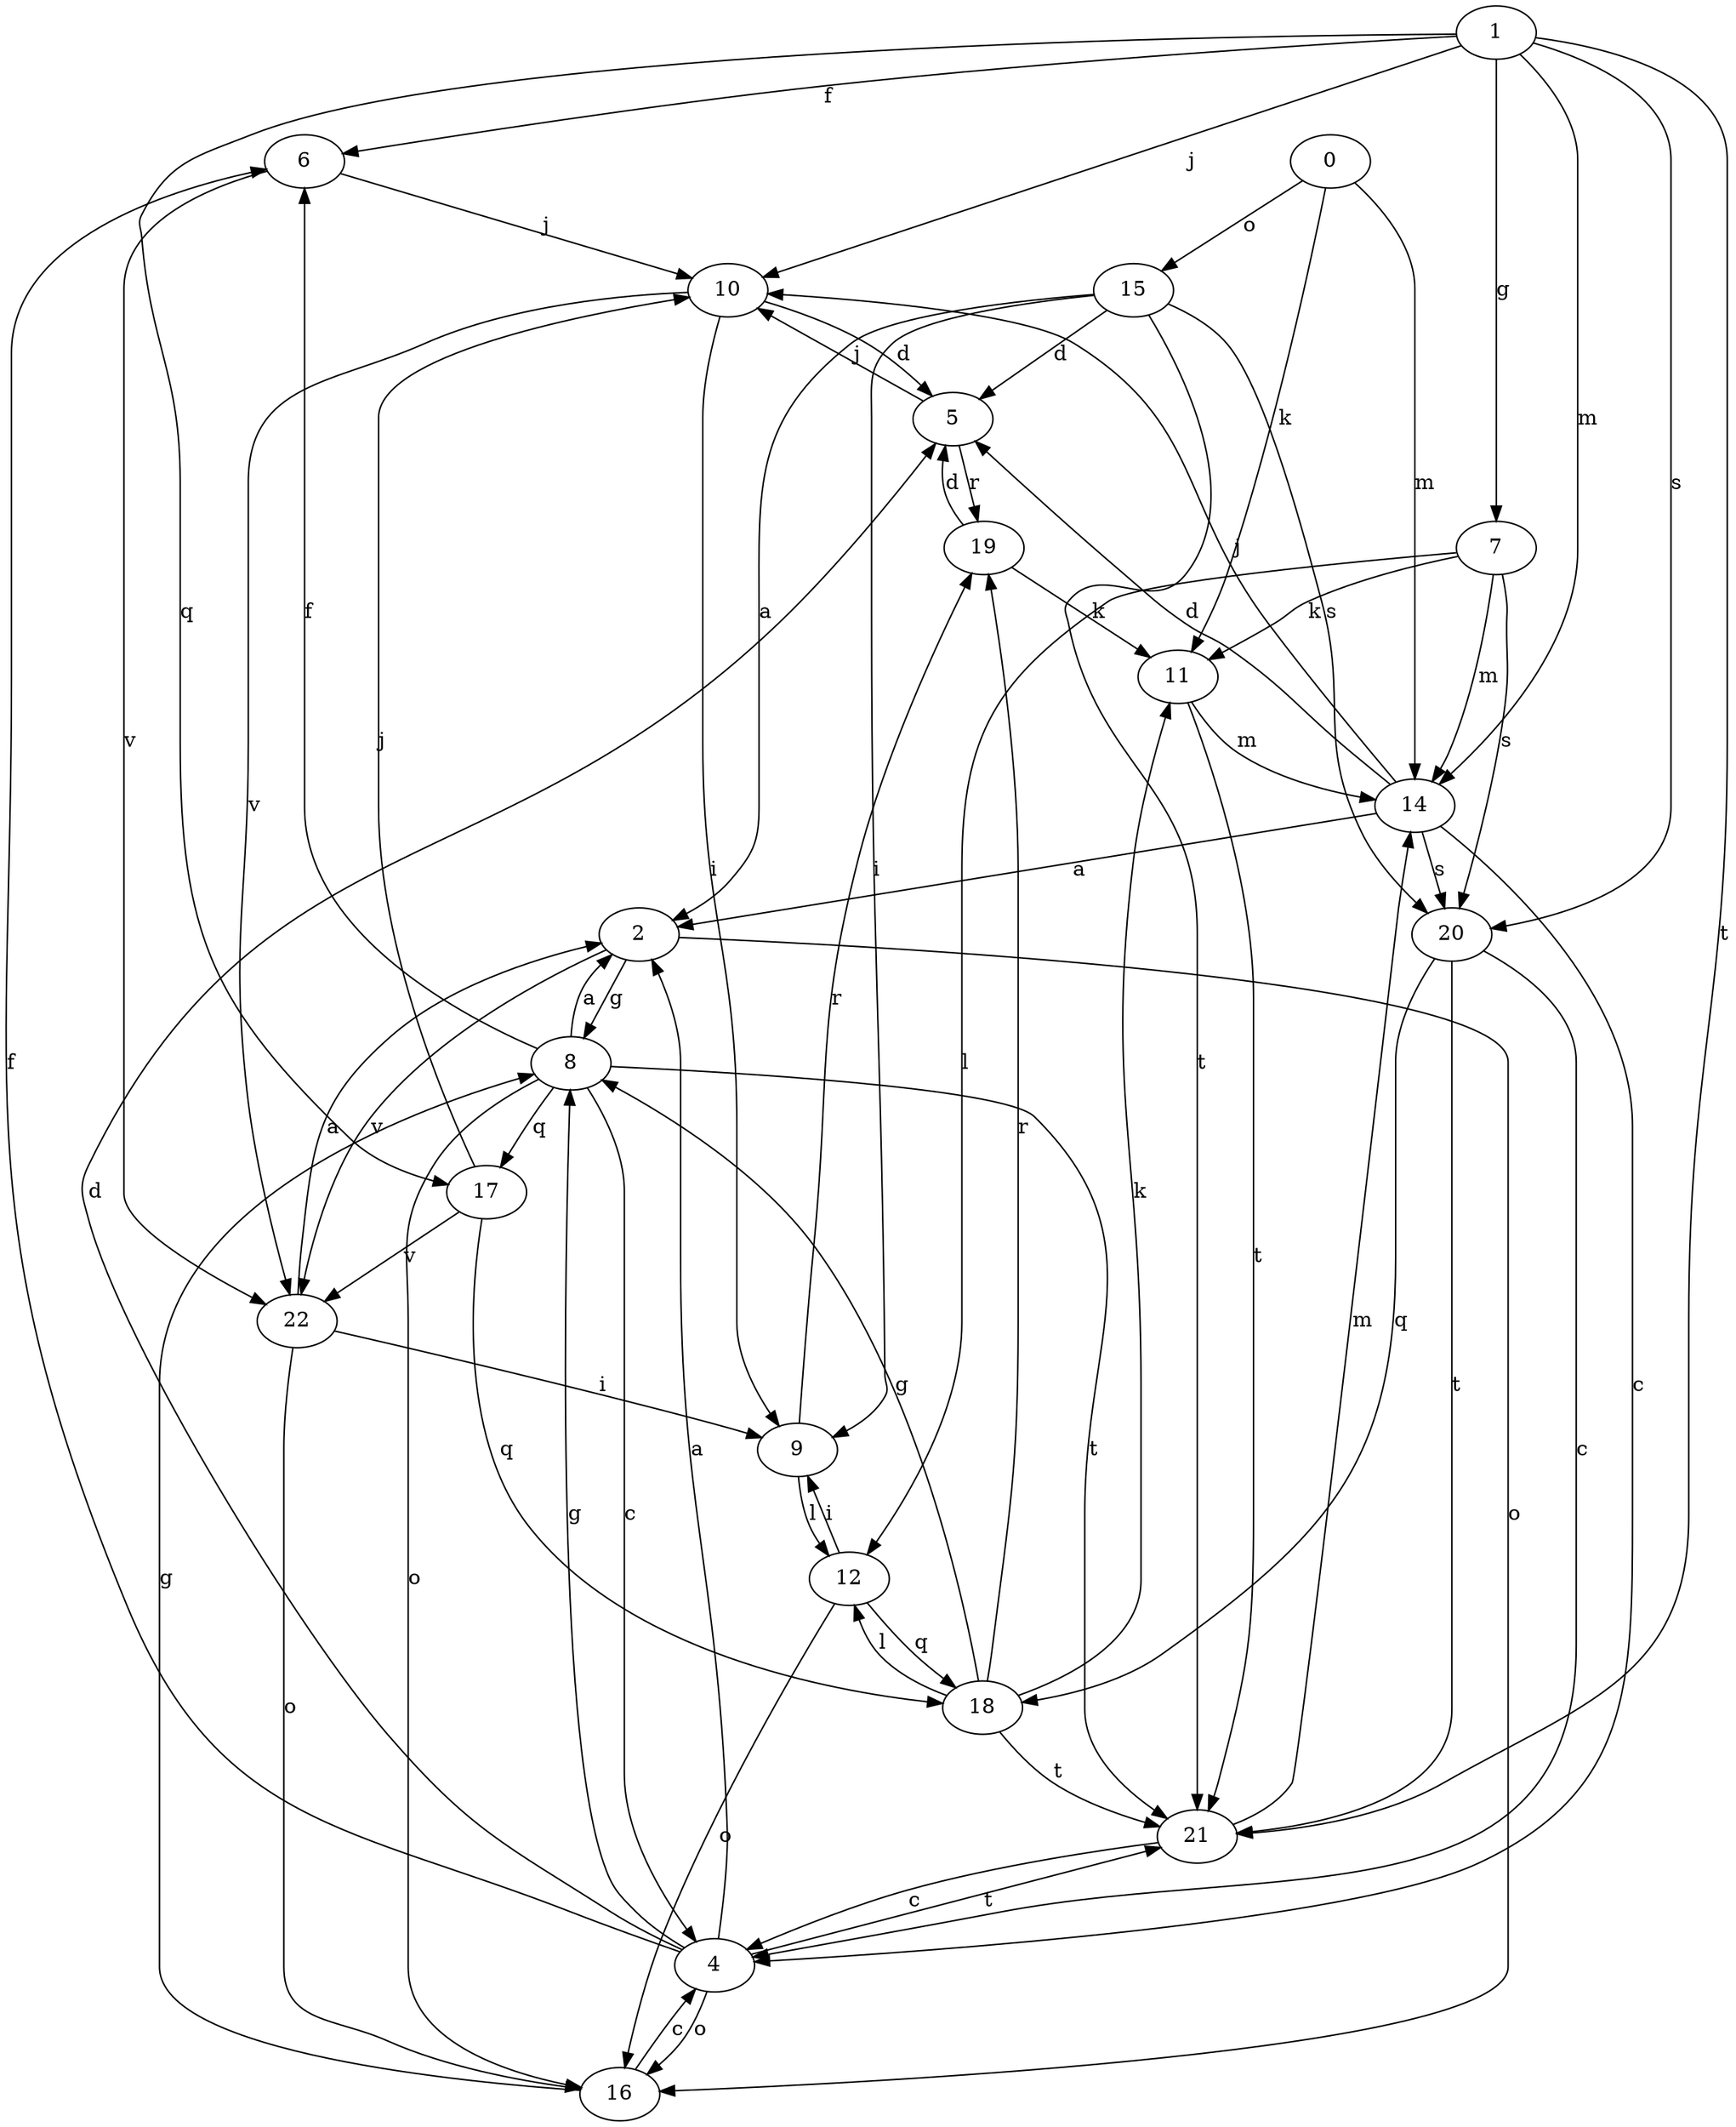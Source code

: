 strict digraph  {
1;
2;
4;
5;
6;
7;
8;
9;
10;
11;
12;
14;
0;
15;
16;
17;
18;
19;
20;
21;
22;
1 -> 6  [label=f];
1 -> 7  [label=g];
1 -> 10  [label=j];
1 -> 14  [label=m];
1 -> 17  [label=q];
1 -> 20  [label=s];
1 -> 21  [label=t];
2 -> 8  [label=g];
2 -> 16  [label=o];
2 -> 22  [label=v];
4 -> 2  [label=a];
4 -> 5  [label=d];
4 -> 6  [label=f];
4 -> 8  [label=g];
4 -> 16  [label=o];
4 -> 21  [label=t];
5 -> 10  [label=j];
5 -> 19  [label=r];
6 -> 10  [label=j];
6 -> 22  [label=v];
7 -> 11  [label=k];
7 -> 12  [label=l];
7 -> 14  [label=m];
7 -> 20  [label=s];
8 -> 2  [label=a];
8 -> 4  [label=c];
8 -> 6  [label=f];
8 -> 16  [label=o];
8 -> 17  [label=q];
8 -> 21  [label=t];
9 -> 12  [label=l];
9 -> 19  [label=r];
10 -> 5  [label=d];
10 -> 9  [label=i];
10 -> 22  [label=v];
11 -> 14  [label=m];
11 -> 21  [label=t];
12 -> 9  [label=i];
12 -> 16  [label=o];
12 -> 18  [label=q];
14 -> 2  [label=a];
14 -> 4  [label=c];
14 -> 5  [label=d];
14 -> 10  [label=j];
14 -> 20  [label=s];
0 -> 11  [label=k];
0 -> 14  [label=m];
0 -> 15  [label=o];
15 -> 2  [label=a];
15 -> 5  [label=d];
15 -> 9  [label=i];
15 -> 20  [label=s];
15 -> 21  [label=t];
16 -> 4  [label=c];
16 -> 8  [label=g];
17 -> 10  [label=j];
17 -> 18  [label=q];
17 -> 22  [label=v];
18 -> 8  [label=g];
18 -> 11  [label=k];
18 -> 12  [label=l];
18 -> 19  [label=r];
18 -> 21  [label=t];
19 -> 5  [label=d];
19 -> 11  [label=k];
20 -> 4  [label=c];
20 -> 18  [label=q];
20 -> 21  [label=t];
21 -> 4  [label=c];
21 -> 14  [label=m];
22 -> 2  [label=a];
22 -> 9  [label=i];
22 -> 16  [label=o];
}
